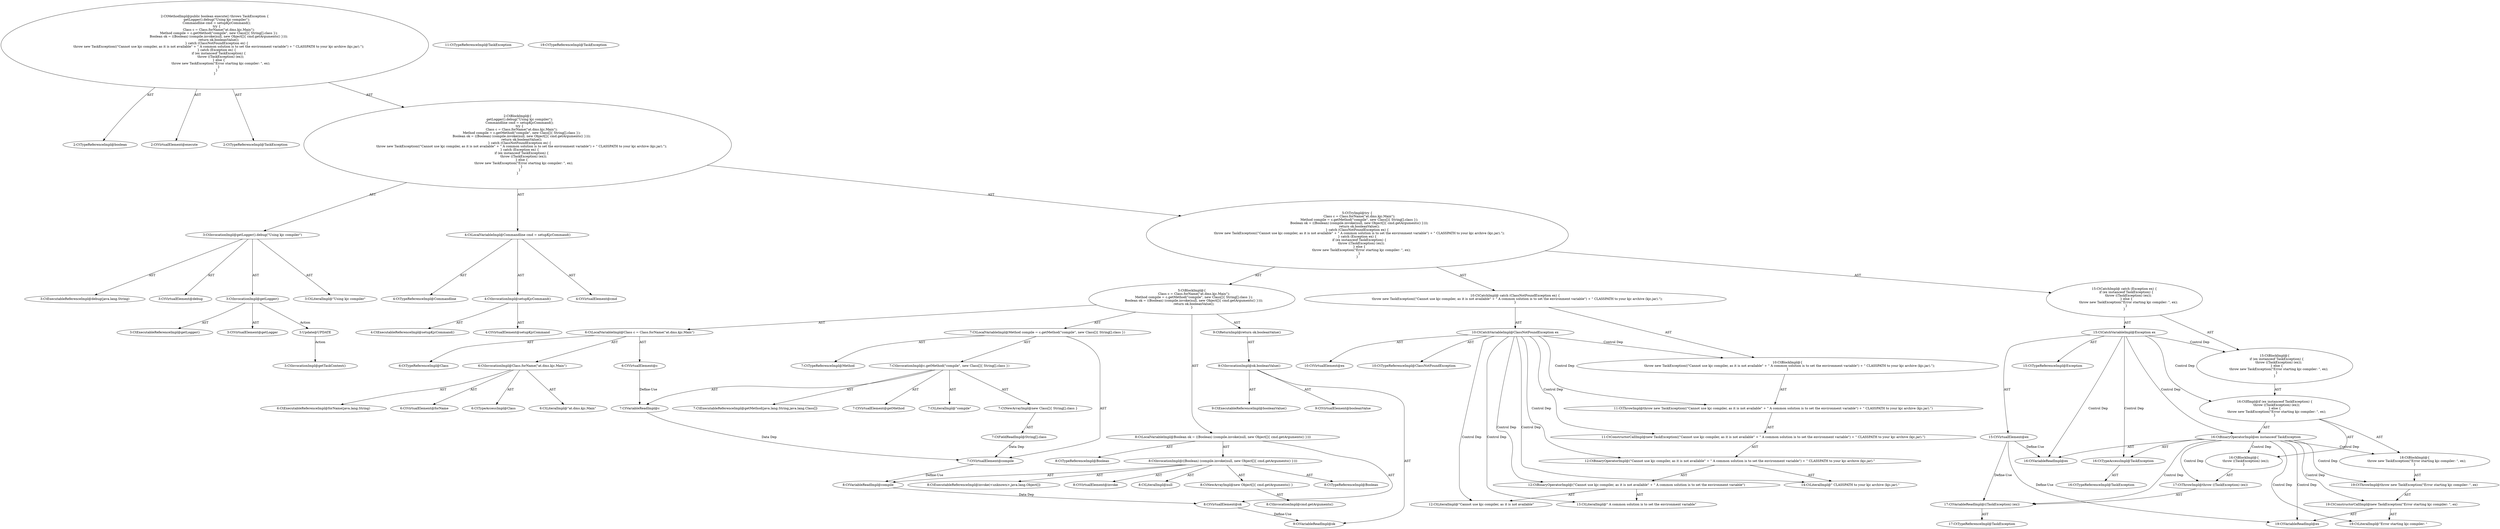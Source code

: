 digraph "execute#?" {
0 [label="2:CtTypeReferenceImpl@boolean" shape=ellipse]
1 [label="2:CtVirtualElement@execute" shape=ellipse]
2 [label="2:CtTypeReferenceImpl@TaskException" shape=ellipse]
3 [label="3:CtExecutableReferenceImpl@debug(java.lang.String)" shape=ellipse]
4 [label="3:CtVirtualElement@debug" shape=ellipse]
5 [label="3:CtExecutableReferenceImpl@getLogger()" shape=ellipse]
6 [label="3:CtVirtualElement@getLogger" shape=ellipse]
7 [label="3:CtInvocationImpl@getLogger()" shape=ellipse]
8 [label="3:CtLiteralImpl@\"Using kjc compiler\"" shape=ellipse]
9 [label="3:CtInvocationImpl@getLogger().debug(\"Using kjc compiler\")" shape=ellipse]
10 [label="4:CtTypeReferenceImpl@Commandline" shape=ellipse]
11 [label="4:CtExecutableReferenceImpl@setupKjcCommand()" shape=ellipse]
12 [label="4:CtVirtualElement@setupKjcCommand" shape=ellipse]
13 [label="4:CtInvocationImpl@setupKjcCommand()" shape=ellipse]
14 [label="4:CtVirtualElement@cmd" shape=ellipse]
15 [label="4:CtLocalVariableImpl@Commandline cmd = setupKjcCommand()" shape=ellipse]
16 [label="6:CtTypeReferenceImpl@Class" shape=ellipse]
17 [label="6:CtExecutableReferenceImpl@forName(java.lang.String)" shape=ellipse]
18 [label="6:CtVirtualElement@forName" shape=ellipse]
19 [label="6:CtTypeAccessImpl@Class" shape=ellipse]
20 [label="6:CtLiteralImpl@\"at.dms.kjc.Main\"" shape=ellipse]
21 [label="6:CtInvocationImpl@Class.forName(\"at.dms.kjc.Main\")" shape=ellipse]
22 [label="6:CtVirtualElement@c" shape=ellipse]
23 [label="6:CtLocalVariableImpl@Class c = Class.forName(\"at.dms.kjc.Main\")" shape=ellipse]
24 [label="7:CtTypeReferenceImpl@Method" shape=ellipse]
25 [label="7:CtExecutableReferenceImpl@getMethod(java.lang.String,java.lang.Class[])" shape=ellipse]
26 [label="7:CtVirtualElement@getMethod" shape=ellipse]
27 [label="7:CtVariableReadImpl@c" shape=ellipse]
28 [label="7:CtLiteralImpl@\"compile\"" shape=ellipse]
29 [label="7:CtNewArrayImpl@new Class[]\{ String[].class \}" shape=ellipse]
30 [label="7:CtFieldReadImpl@String[].class" shape=ellipse]
31 [label="7:CtInvocationImpl@c.getMethod(\"compile\", new Class[]\{ String[].class \})" shape=ellipse]
32 [label="7:CtVirtualElement@compile" shape=ellipse]
33 [label="7:CtLocalVariableImpl@Method compile = c.getMethod(\"compile\", new Class[]\{ String[].class \})" shape=ellipse]
34 [label="8:CtTypeReferenceImpl@Boolean" shape=ellipse]
35 [label="8:CtExecutableReferenceImpl@invoke(<unknown>,java.lang.Object[])" shape=ellipse]
36 [label="8:CtVirtualElement@invoke" shape=ellipse]
37 [label="8:CtVariableReadImpl@compile" shape=ellipse]
38 [label="8:CtLiteralImpl@null" shape=ellipse]
39 [label="8:CtNewArrayImpl@new Object[]\{ cmd.getArguments() \}" shape=ellipse]
40 [label="8:CtInvocationImpl@cmd.getArguments()" shape=ellipse]
41 [label="8:CtInvocationImpl@((Boolean) (compile.invoke(null, new Object[]\{ cmd.getArguments() \})))" shape=ellipse]
42 [label="8:CtTypeReferenceImpl@Boolean" shape=ellipse]
43 [label="8:CtVirtualElement@ok" shape=ellipse]
44 [label="8:CtLocalVariableImpl@Boolean ok = ((Boolean) (compile.invoke(null, new Object[]\{ cmd.getArguments() \})))" shape=ellipse]
45 [label="9:CtExecutableReferenceImpl@booleanValue()" shape=ellipse]
46 [label="9:CtVirtualElement@booleanValue" shape=ellipse]
47 [label="9:CtVariableReadImpl@ok" shape=ellipse]
48 [label="9:CtInvocationImpl@ok.booleanValue()" shape=ellipse]
49 [label="9:CtReturnImpl@return ok.booleanValue()" shape=ellipse]
50 [label="5:CtBlockImpl@\{
    Class c = Class.forName(\"at.dms.kjc.Main\");
    Method compile = c.getMethod(\"compile\", new Class[]\{ String[].class \});
    Boolean ok = ((Boolean) (compile.invoke(null, new Object[]\{ cmd.getArguments() \})));
    return ok.booleanValue();
\}" shape=ellipse]
51 [label="10:CtVirtualElement@ex" shape=ellipse]
52 [label="10:CtTypeReferenceImpl@ClassNotFoundException" shape=ellipse]
53 [label="10:CtCatchVariableImpl@ClassNotFoundException ex" shape=ellipse]
54 [label="11:CtTypeReferenceImpl@TaskException" shape=ellipse]
55 [label="12:CtLiteralImpl@\"Cannot use kjc compiler, as it is not available\"" shape=ellipse]
56 [label="13:CtLiteralImpl@\" A common solution is to set the environment variable\"" shape=ellipse]
57 [label="12:CtBinaryOperatorImpl@(\"Cannot use kjc compiler, as it is not available\" + \" A common solution is to set the environment variable\")" shape=ellipse]
58 [label="14:CtLiteralImpl@\" CLASSPATH to your kjc archive (kjc.jar).\"" shape=ellipse]
59 [label="12:CtBinaryOperatorImpl@(\"Cannot use kjc compiler, as it is not available\" + \" A common solution is to set the environment variable\") + \" CLASSPATH to your kjc archive (kjc.jar).\"" shape=ellipse]
60 [label="11:CtConstructorCallImpl@new TaskException((\"Cannot use kjc compiler, as it is not available\" + \" A common solution is to set the environment variable\") + \" CLASSPATH to your kjc archive (kjc.jar).\")" shape=ellipse]
61 [label="11:CtThrowImpl@throw new TaskException((\"Cannot use kjc compiler, as it is not available\" + \" A common solution is to set the environment variable\") + \" CLASSPATH to your kjc archive (kjc.jar).\")" shape=ellipse]
62 [label="10:CtBlockImpl@\{
    throw new TaskException((\"Cannot use kjc compiler, as it is not available\" + \" A common solution is to set the environment variable\") + \" CLASSPATH to your kjc archive (kjc.jar).\");
\}" shape=ellipse]
63 [label="10:CtCatchImpl@ catch (ClassNotFoundException ex) \{
    throw new TaskException((\"Cannot use kjc compiler, as it is not available\" + \" A common solution is to set the environment variable\") + \" CLASSPATH to your kjc archive (kjc.jar).\");
\}" shape=ellipse]
64 [label="15:CtVirtualElement@ex" shape=ellipse]
65 [label="15:CtTypeReferenceImpl@Exception" shape=ellipse]
66 [label="15:CtCatchVariableImpl@Exception ex" shape=ellipse]
67 [label="16:CtVariableReadImpl@ex" shape=ellipse]
68 [label="16:CtTypeAccessImpl@TaskException" shape=ellipse]
69 [label="16:CtTypeReferenceImpl@TaskException" shape=ellipse]
70 [label="16:CtBinaryOperatorImpl@ex instanceof TaskException" shape=ellipse]
71 [label="17:CtVariableReadImpl@((TaskException) (ex))" shape=ellipse]
72 [label="17:CtTypeReferenceImpl@TaskException" shape=ellipse]
73 [label="17:CtThrowImpl@throw ((TaskException) (ex))" shape=ellipse]
74 [label="16:CtBlockImpl@\{
    throw ((TaskException) (ex));
\}" shape=ellipse]
75 [label="19:CtTypeReferenceImpl@TaskException" shape=ellipse]
76 [label="19:CtLiteralImpl@\"Error starting kjc compiler: \"" shape=ellipse]
77 [label="19:CtVariableReadImpl@ex" shape=ellipse]
78 [label="19:CtConstructorCallImpl@new TaskException(\"Error starting kjc compiler: \", ex)" shape=ellipse]
79 [label="19:CtThrowImpl@throw new TaskException(\"Error starting kjc compiler: \", ex)" shape=ellipse]
80 [label="18:CtBlockImpl@\{
    throw new TaskException(\"Error starting kjc compiler: \", ex);
\}" shape=ellipse]
81 [label="16:CtIfImpl@if (ex instanceof TaskException) \{
    throw ((TaskException) (ex));
\} else \{
    throw new TaskException(\"Error starting kjc compiler: \", ex);
\}" shape=ellipse]
82 [label="15:CtBlockImpl@\{
    if (ex instanceof TaskException) \{
        throw ((TaskException) (ex));
    \} else \{
        throw new TaskException(\"Error starting kjc compiler: \", ex);
    \}
\}" shape=ellipse]
83 [label="15:CtCatchImpl@ catch (Exception ex) \{
    if (ex instanceof TaskException) \{
        throw ((TaskException) (ex));
    \} else \{
        throw new TaskException(\"Error starting kjc compiler: \", ex);
    \}
\}" shape=ellipse]
84 [label="5:CtTryImpl@try \{
    Class c = Class.forName(\"at.dms.kjc.Main\");
    Method compile = c.getMethod(\"compile\", new Class[]\{ String[].class \});
    Boolean ok = ((Boolean) (compile.invoke(null, new Object[]\{ cmd.getArguments() \})));
    return ok.booleanValue();
\} catch (ClassNotFoundException ex) \{
    throw new TaskException((\"Cannot use kjc compiler, as it is not available\" + \" A common solution is to set the environment variable\") + \" CLASSPATH to your kjc archive (kjc.jar).\");
\} catch (Exception ex) \{
    if (ex instanceof TaskException) \{
        throw ((TaskException) (ex));
    \} else \{
        throw new TaskException(\"Error starting kjc compiler: \", ex);
    \}
\}" shape=ellipse]
85 [label="2:CtBlockImpl@\{
    getLogger().debug(\"Using kjc compiler\");
    Commandline cmd = setupKjcCommand();
    try \{
        Class c = Class.forName(\"at.dms.kjc.Main\");
        Method compile = c.getMethod(\"compile\", new Class[]\{ String[].class \});
        Boolean ok = ((Boolean) (compile.invoke(null, new Object[]\{ cmd.getArguments() \})));
        return ok.booleanValue();
    \} catch (ClassNotFoundException ex) \{
        throw new TaskException((\"Cannot use kjc compiler, as it is not available\" + \" A common solution is to set the environment variable\") + \" CLASSPATH to your kjc archive (kjc.jar).\");
    \} catch (Exception ex) \{
        if (ex instanceof TaskException) \{
            throw ((TaskException) (ex));
        \} else \{
            throw new TaskException(\"Error starting kjc compiler: \", ex);
        \}
    \}
\}" shape=ellipse]
86 [label="2:CtMethodImpl@public boolean execute() throws TaskException \{
    getLogger().debug(\"Using kjc compiler\");
    Commandline cmd = setupKjcCommand();
    try \{
        Class c = Class.forName(\"at.dms.kjc.Main\");
        Method compile = c.getMethod(\"compile\", new Class[]\{ String[].class \});
        Boolean ok = ((Boolean) (compile.invoke(null, new Object[]\{ cmd.getArguments() \})));
        return ok.booleanValue();
    \} catch (ClassNotFoundException ex) \{
        throw new TaskException((\"Cannot use kjc compiler, as it is not available\" + \" A common solution is to set the environment variable\") + \" CLASSPATH to your kjc archive (kjc.jar).\");
    \} catch (Exception ex) \{
        if (ex instanceof TaskException) \{
            throw ((TaskException) (ex));
        \} else \{
            throw new TaskException(\"Error starting kjc compiler: \", ex);
        \}
    \}
\}" shape=ellipse]
87 [label="3:Update@UPDATE" shape=ellipse]
88 [label="3:CtInvocationImpl@getTaskContext()" shape=ellipse]
7 -> 6 [label="AST"];
7 -> 5 [label="AST"];
7 -> 87 [label="Action"];
9 -> 4 [label="AST"];
9 -> 7 [label="AST"];
9 -> 3 [label="AST"];
9 -> 8 [label="AST"];
13 -> 12 [label="AST"];
13 -> 11 [label="AST"];
15 -> 14 [label="AST"];
15 -> 10 [label="AST"];
15 -> 13 [label="AST"];
21 -> 18 [label="AST"];
21 -> 19 [label="AST"];
21 -> 17 [label="AST"];
21 -> 20 [label="AST"];
22 -> 27 [label="Define-Use"];
23 -> 22 [label="AST"];
23 -> 16 [label="AST"];
23 -> 21 [label="AST"];
27 -> 32 [label="Data Dep"];
29 -> 30 [label="AST"];
30 -> 32 [label="Data Dep"];
31 -> 26 [label="AST"];
31 -> 27 [label="AST"];
31 -> 25 [label="AST"];
31 -> 28 [label="AST"];
31 -> 29 [label="AST"];
32 -> 37 [label="Define-Use"];
33 -> 32 [label="AST"];
33 -> 24 [label="AST"];
33 -> 31 [label="AST"];
37 -> 43 [label="Data Dep"];
39 -> 40 [label="AST"];
41 -> 36 [label="AST"];
41 -> 42 [label="AST"];
41 -> 37 [label="AST"];
41 -> 35 [label="AST"];
41 -> 38 [label="AST"];
41 -> 39 [label="AST"];
43 -> 47 [label="Define-Use"];
44 -> 43 [label="AST"];
44 -> 34 [label="AST"];
44 -> 41 [label="AST"];
48 -> 46 [label="AST"];
48 -> 47 [label="AST"];
48 -> 45 [label="AST"];
49 -> 48 [label="AST"];
50 -> 23 [label="AST"];
50 -> 33 [label="AST"];
50 -> 44 [label="AST"];
50 -> 49 [label="AST"];
53 -> 51 [label="AST"];
53 -> 52 [label="AST"];
53 -> 62 [label="Control Dep"];
53 -> 61 [label="Control Dep"];
53 -> 60 [label="Control Dep"];
53 -> 59 [label="Control Dep"];
53 -> 57 [label="Control Dep"];
53 -> 55 [label="Control Dep"];
53 -> 56 [label="Control Dep"];
53 -> 58 [label="Control Dep"];
57 -> 55 [label="AST"];
57 -> 56 [label="AST"];
59 -> 57 [label="AST"];
59 -> 58 [label="AST"];
60 -> 59 [label="AST"];
61 -> 60 [label="AST"];
62 -> 61 [label="AST"];
63 -> 53 [label="AST"];
63 -> 62 [label="AST"];
64 -> 67 [label="Define-Use"];
64 -> 71 [label="Define-Use"];
64 -> 77 [label="Define-Use"];
66 -> 64 [label="AST"];
66 -> 65 [label="AST"];
66 -> 82 [label="Control Dep"];
66 -> 81 [label="Control Dep"];
66 -> 70 [label="Control Dep"];
66 -> 67 [label="Control Dep"];
66 -> 68 [label="Control Dep"];
68 -> 69 [label="AST"];
70 -> 67 [label="AST"];
70 -> 68 [label="AST"];
70 -> 74 [label="Control Dep"];
70 -> 73 [label="Control Dep"];
70 -> 71 [label="Control Dep"];
70 -> 80 [label="Control Dep"];
70 -> 79 [label="Control Dep"];
70 -> 78 [label="Control Dep"];
70 -> 76 [label="Control Dep"];
70 -> 77 [label="Control Dep"];
71 -> 72 [label="AST"];
73 -> 71 [label="AST"];
74 -> 73 [label="AST"];
78 -> 76 [label="AST"];
78 -> 77 [label="AST"];
79 -> 78 [label="AST"];
80 -> 79 [label="AST"];
81 -> 70 [label="AST"];
81 -> 74 [label="AST"];
81 -> 80 [label="AST"];
82 -> 81 [label="AST"];
83 -> 66 [label="AST"];
83 -> 82 [label="AST"];
84 -> 50 [label="AST"];
84 -> 63 [label="AST"];
84 -> 83 [label="AST"];
85 -> 9 [label="AST"];
85 -> 15 [label="AST"];
85 -> 84 [label="AST"];
86 -> 1 [label="AST"];
86 -> 0 [label="AST"];
86 -> 2 [label="AST"];
86 -> 85 [label="AST"];
87 -> 88 [label="Action"];
}